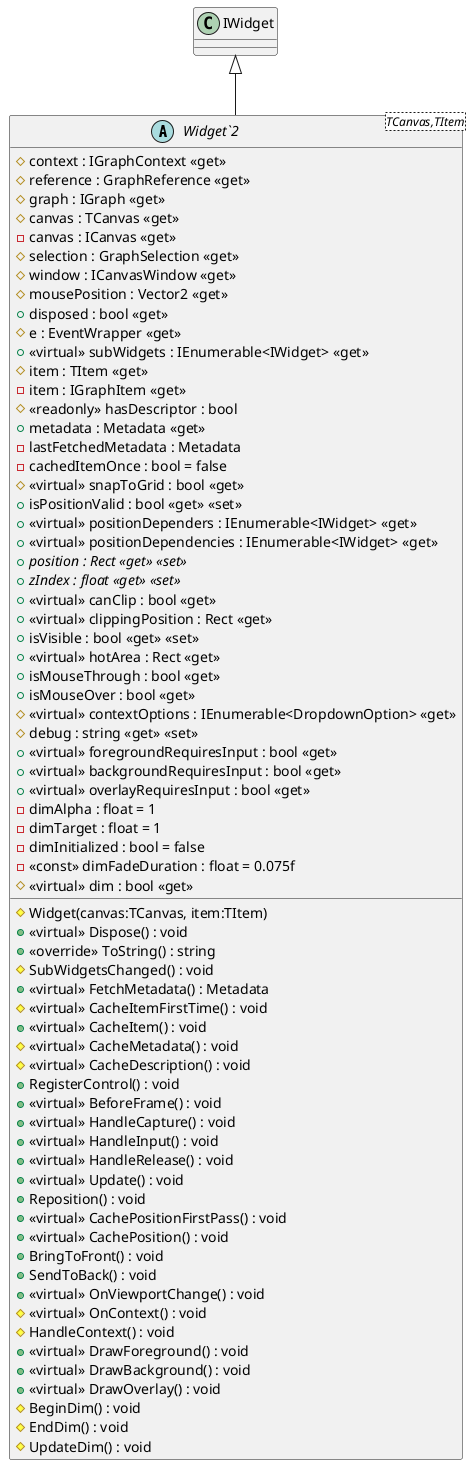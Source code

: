 @startuml
abstract class "Widget`2"<TCanvas,TItem> {
    # context : IGraphContext <<get>>
    # reference : GraphReference <<get>>
    # graph : IGraph <<get>>
    # canvas : TCanvas <<get>>
    - canvas : ICanvas <<get>>
    # selection : GraphSelection <<get>>
    # window : ICanvasWindow <<get>>
    # mousePosition : Vector2 <<get>>
    # Widget(canvas:TCanvas, item:TItem)
    + disposed : bool <<get>>
    + <<virtual>> Dispose() : void
    # e : EventWrapper <<get>>
    + <<override>> ToString() : string
    + <<virtual>> subWidgets : IEnumerable<IWidget> <<get>>
    # SubWidgetsChanged() : void
    # item : TItem <<get>>
    - item : IGraphItem <<get>>
    # <<readonly>> hasDescriptor : bool
    + metadata : Metadata <<get>>
    - lastFetchedMetadata : Metadata
    - cachedItemOnce : bool = false
    + <<virtual>> FetchMetadata() : Metadata
    # <<virtual>> CacheItemFirstTime() : void
    + <<virtual>> CacheItem() : void
    # <<virtual>> CacheMetadata() : void
    # <<virtual>> CacheDescription() : void
    + RegisterControl() : void
    + <<virtual>> BeforeFrame() : void
    + <<virtual>> HandleCapture() : void
    + <<virtual>> HandleInput() : void
    + <<virtual>> HandleRelease() : void
    + <<virtual>> Update() : void
    # <<virtual>> snapToGrid : bool <<get>>
    + isPositionValid : bool <<get>> <<set>>
    + <<virtual>> positionDependers : IEnumerable<IWidget> <<get>>
    + <<virtual>> positionDependencies : IEnumerable<IWidget> <<get>>
    + {abstract} position : Rect <<get>> <<set>>
    + {abstract} zIndex : float <<get>> <<set>>
    + Reposition() : void
    + <<virtual>> CachePositionFirstPass() : void
    + <<virtual>> CachePosition() : void
    + BringToFront() : void
    + SendToBack() : void
    + <<virtual>> canClip : bool <<get>>
    + <<virtual>> clippingPosition : Rect <<get>>
    + <<virtual>> OnViewportChange() : void
    + isVisible : bool <<get>> <<set>>
    + <<virtual>> hotArea : Rect <<get>>
    + isMouseThrough : bool <<get>>
    + isMouseOver : bool <<get>>
    # <<virtual>> OnContext() : void
    # HandleContext() : void
    # <<virtual>> contextOptions : IEnumerable<DropdownOption> <<get>>
    # debug : string <<get>> <<set>>
    + <<virtual>> foregroundRequiresInput : bool <<get>>
    + <<virtual>> backgroundRequiresInput : bool <<get>>
    + <<virtual>> overlayRequiresInput : bool <<get>>
    + <<virtual>> DrawForeground() : void
    + <<virtual>> DrawBackground() : void
    + <<virtual>> DrawOverlay() : void
    - dimAlpha : float = 1
    - dimTarget : float = 1
    - dimInitialized : bool = false
    - <<const>> dimFadeDuration : float = 0.075f
    # <<virtual>> dim : bool <<get>>
    # BeginDim() : void
    # EndDim() : void
    # UpdateDim() : void
}
IWidget <|-- "Widget`2"
@enduml
